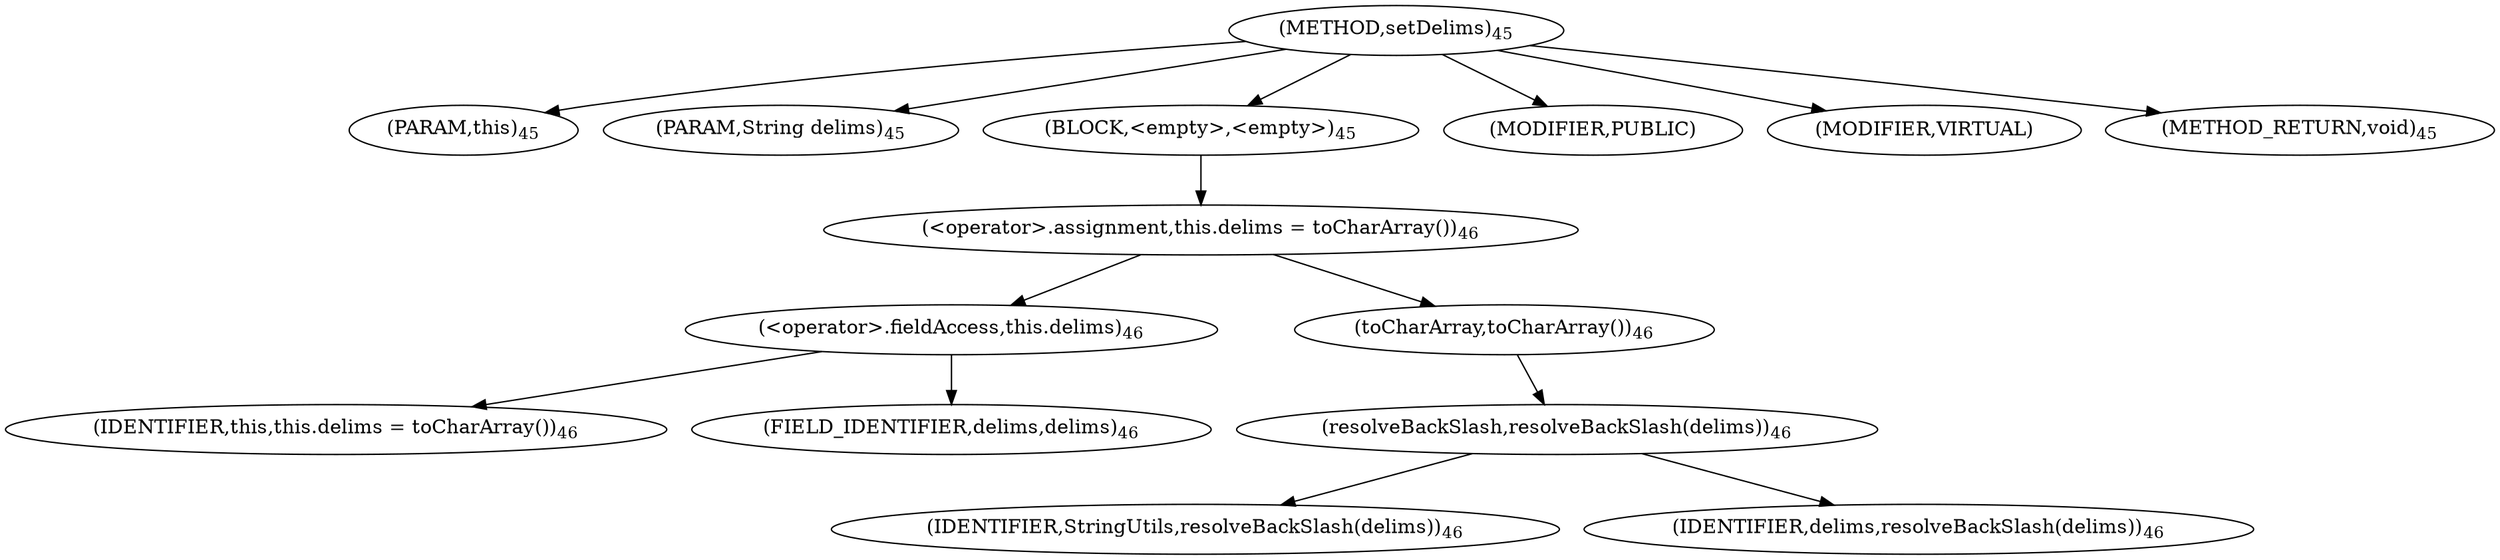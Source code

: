 digraph "setDelims" {  
"39" [label = <(METHOD,setDelims)<SUB>45</SUB>> ]
"4" [label = <(PARAM,this)<SUB>45</SUB>> ]
"40" [label = <(PARAM,String delims)<SUB>45</SUB>> ]
"41" [label = <(BLOCK,&lt;empty&gt;,&lt;empty&gt;)<SUB>45</SUB>> ]
"42" [label = <(&lt;operator&gt;.assignment,this.delims = toCharArray())<SUB>46</SUB>> ]
"43" [label = <(&lt;operator&gt;.fieldAccess,this.delims)<SUB>46</SUB>> ]
"3" [label = <(IDENTIFIER,this,this.delims = toCharArray())<SUB>46</SUB>> ]
"44" [label = <(FIELD_IDENTIFIER,delims,delims)<SUB>46</SUB>> ]
"45" [label = <(toCharArray,toCharArray())<SUB>46</SUB>> ]
"46" [label = <(resolveBackSlash,resolveBackSlash(delims))<SUB>46</SUB>> ]
"47" [label = <(IDENTIFIER,StringUtils,resolveBackSlash(delims))<SUB>46</SUB>> ]
"48" [label = <(IDENTIFIER,delims,resolveBackSlash(delims))<SUB>46</SUB>> ]
"49" [label = <(MODIFIER,PUBLIC)> ]
"50" [label = <(MODIFIER,VIRTUAL)> ]
"51" [label = <(METHOD_RETURN,void)<SUB>45</SUB>> ]
  "39" -> "4" 
  "39" -> "40" 
  "39" -> "41" 
  "39" -> "49" 
  "39" -> "50" 
  "39" -> "51" 
  "41" -> "42" 
  "42" -> "43" 
  "42" -> "45" 
  "43" -> "3" 
  "43" -> "44" 
  "45" -> "46" 
  "46" -> "47" 
  "46" -> "48" 
}
